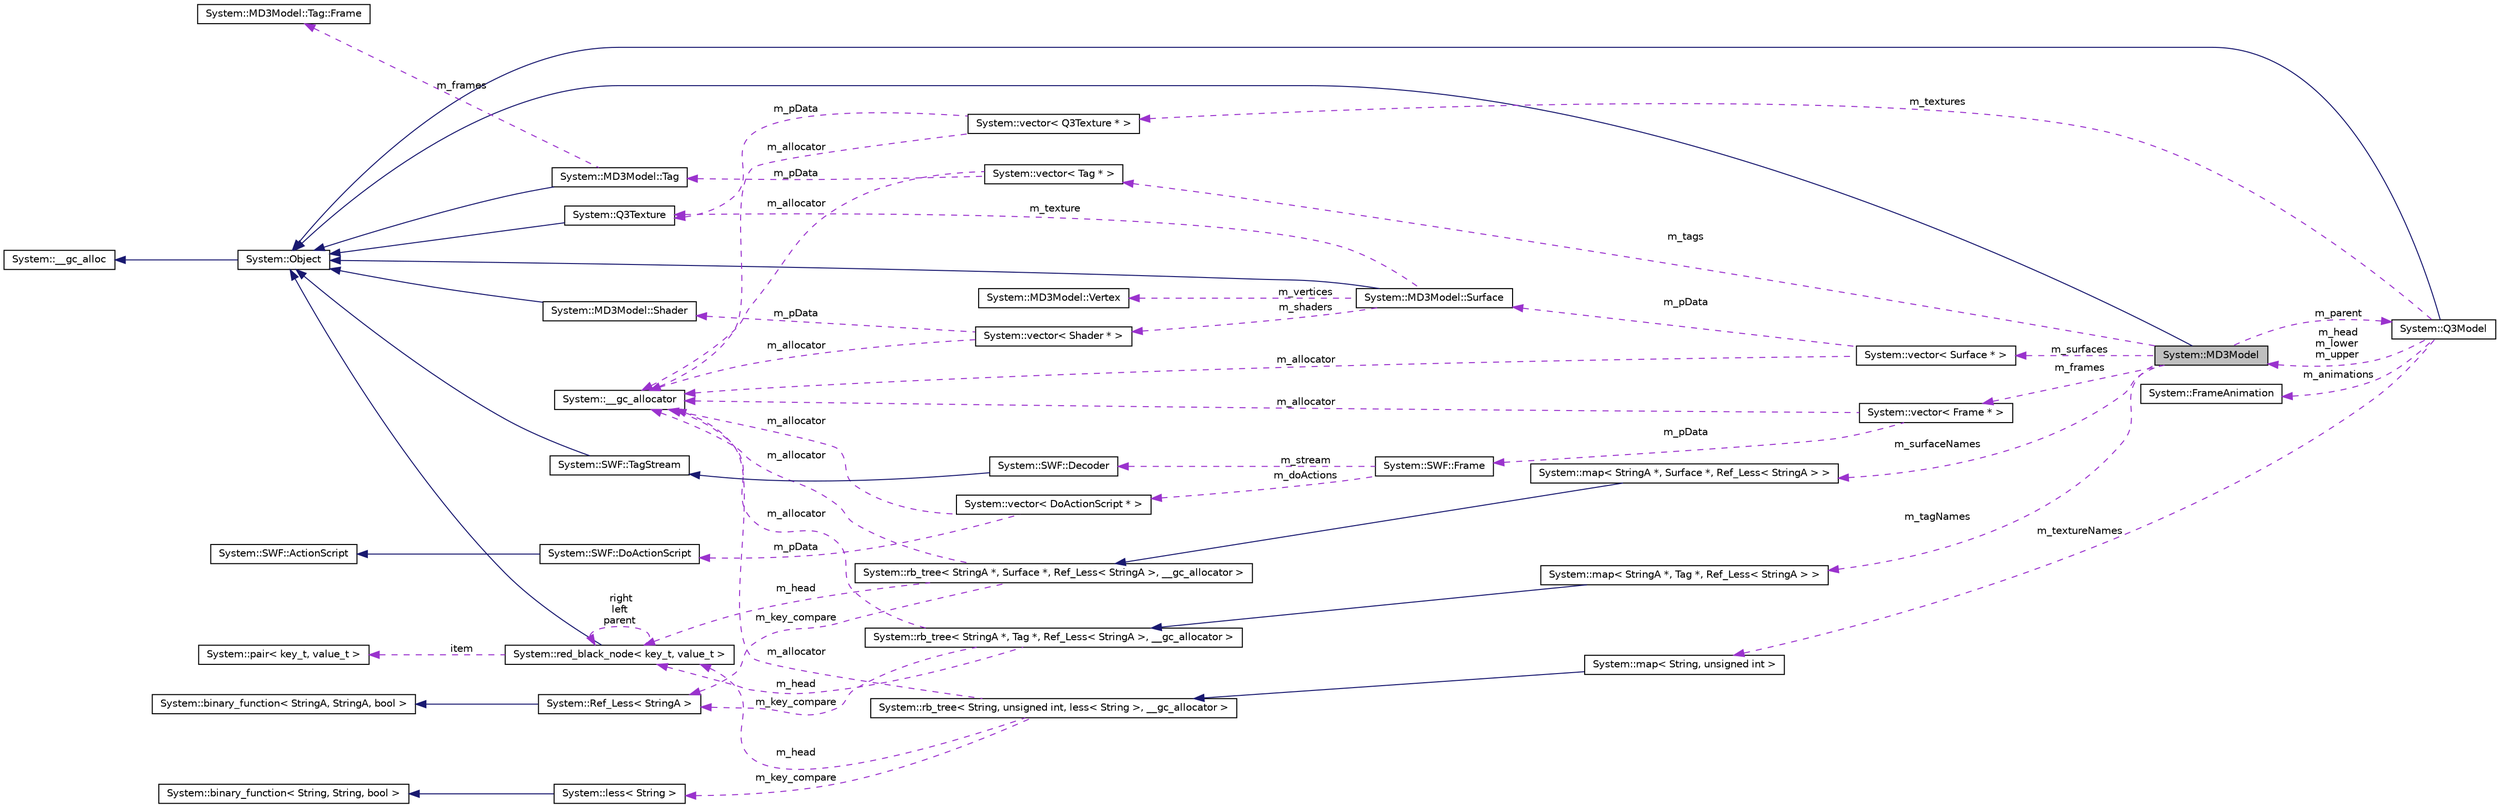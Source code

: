 digraph G
{
  edge [fontname="Helvetica",fontsize="10",labelfontname="Helvetica",labelfontsize="10"];
  node [fontname="Helvetica",fontsize="10",shape=record];
  rankdir="LR";
  Node1 [label="System::MD3Model",height=0.2,width=0.4,color="black", fillcolor="grey75", style="filled" fontcolor="black"];
  Node2 -> Node1 [dir="back",color="midnightblue",fontsize="10",style="solid",fontname="Helvetica"];
  Node2 [label="System::Object",height=0.2,width=0.4,color="black", fillcolor="white", style="filled",URL="$class_system_1_1_object.html"];
  Node3 -> Node2 [dir="back",color="midnightblue",fontsize="10",style="solid",fontname="Helvetica"];
  Node3 [label="System::__gc_alloc",height=0.2,width=0.4,color="black", fillcolor="white", style="filled",URL="$class_system_1_1____gc__alloc.html"];
  Node4 -> Node1 [dir="back",color="darkorchid3",fontsize="10",style="dashed",label=" m_tags" ,fontname="Helvetica"];
  Node4 [label="System::vector\< Tag * \>",height=0.2,width=0.4,color="black", fillcolor="white", style="filled",URL="$class_system_1_1vector.html"];
  Node5 -> Node4 [dir="back",color="darkorchid3",fontsize="10",style="dashed",label=" m_allocator" ,fontname="Helvetica"];
  Node5 [label="System::__gc_allocator",height=0.2,width=0.4,color="black", fillcolor="white", style="filled",URL="$class_system_1_1____gc__allocator.html"];
  Node6 -> Node4 [dir="back",color="darkorchid3",fontsize="10",style="dashed",label=" m_pData" ,fontname="Helvetica"];
  Node6 [label="System::MD3Model::Tag",height=0.2,width=0.4,color="black", fillcolor="white", style="filled",URL="$class_system_1_1_m_d3_model_1_1_tag.html"];
  Node2 -> Node6 [dir="back",color="midnightblue",fontsize="10",style="solid",fontname="Helvetica"];
  Node7 -> Node6 [dir="back",color="darkorchid3",fontsize="10",style="dashed",label=" m_frames" ,fontname="Helvetica"];
  Node7 [label="System::MD3Model::Tag::Frame",height=0.2,width=0.4,color="black", fillcolor="white", style="filled",URL="$struct_system_1_1_m_d3_model_1_1_tag_1_1_frame.html"];
  Node8 -> Node1 [dir="back",color="darkorchid3",fontsize="10",style="dashed",label=" m_frames" ,fontname="Helvetica"];
  Node8 [label="System::vector\< Frame * \>",height=0.2,width=0.4,color="black", fillcolor="white", style="filled",URL="$class_system_1_1vector.html"];
  Node5 -> Node8 [dir="back",color="darkorchid3",fontsize="10",style="dashed",label=" m_allocator" ,fontname="Helvetica"];
  Node9 -> Node8 [dir="back",color="darkorchid3",fontsize="10",style="dashed",label=" m_pData" ,fontname="Helvetica"];
  Node9 [label="System::SWF::Frame",height=0.2,width=0.4,color="black", fillcolor="white", style="filled",URL="$class_system_1_1_s_w_f_1_1_frame.html"];
  Node10 -> Node9 [dir="back",color="darkorchid3",fontsize="10",style="dashed",label=" m_stream" ,fontname="Helvetica"];
  Node10 [label="System::SWF::Decoder",height=0.2,width=0.4,color="black", fillcolor="white", style="filled",URL="$class_system_1_1_s_w_f_1_1_decoder.html"];
  Node11 -> Node10 [dir="back",color="midnightblue",fontsize="10",style="solid",fontname="Helvetica"];
  Node11 [label="System::SWF::TagStream",height=0.2,width=0.4,color="black", fillcolor="white", style="filled",URL="$class_system_1_1_s_w_f_1_1_tag_stream.html"];
  Node2 -> Node11 [dir="back",color="midnightblue",fontsize="10",style="solid",fontname="Helvetica"];
  Node12 -> Node9 [dir="back",color="darkorchid3",fontsize="10",style="dashed",label=" m_doActions" ,fontname="Helvetica"];
  Node12 [label="System::vector\< DoActionScript * \>",height=0.2,width=0.4,color="black", fillcolor="white", style="filled",URL="$class_system_1_1vector.html"];
  Node5 -> Node12 [dir="back",color="darkorchid3",fontsize="10",style="dashed",label=" m_allocator" ,fontname="Helvetica"];
  Node13 -> Node12 [dir="back",color="darkorchid3",fontsize="10",style="dashed",label=" m_pData" ,fontname="Helvetica"];
  Node13 [label="System::SWF::DoActionScript",height=0.2,width=0.4,color="black", fillcolor="white", style="filled",URL="$class_system_1_1_s_w_f_1_1_do_action_script.html"];
  Node14 -> Node13 [dir="back",color="midnightblue",fontsize="10",style="solid",fontname="Helvetica"];
  Node14 [label="System::SWF::ActionScript",height=0.2,width=0.4,color="black", fillcolor="white", style="filled",URL="$class_system_1_1_s_w_f_1_1_action_script.html"];
  Node15 -> Node1 [dir="back",color="darkorchid3",fontsize="10",style="dashed",label=" m_parent" ,fontname="Helvetica"];
  Node15 [label="System::Q3Model",height=0.2,width=0.4,color="black", fillcolor="white", style="filled",URL="$class_system_1_1_q3_model.html"];
  Node2 -> Node15 [dir="back",color="midnightblue",fontsize="10",style="solid",fontname="Helvetica"];
  Node16 -> Node15 [dir="back",color="darkorchid3",fontsize="10",style="dashed",label=" m_textureNames" ,fontname="Helvetica"];
  Node16 [label="System::map\< String, unsigned int \>",height=0.2,width=0.4,color="black", fillcolor="white", style="filled",URL="$class_system_1_1map.html"];
  Node17 -> Node16 [dir="back",color="midnightblue",fontsize="10",style="solid",fontname="Helvetica"];
  Node17 [label="System::rb_tree\< String, unsigned int, less\< String \>, __gc_allocator \>",height=0.2,width=0.4,color="black", fillcolor="white", style="filled",URL="$class_system_1_1rb__tree.html"];
  Node5 -> Node17 [dir="back",color="darkorchid3",fontsize="10",style="dashed",label=" m_allocator" ,fontname="Helvetica"];
  Node18 -> Node17 [dir="back",color="darkorchid3",fontsize="10",style="dashed",label=" m_key_compare" ,fontname="Helvetica"];
  Node18 [label="System::less\< String \>",height=0.2,width=0.4,color="black", fillcolor="white", style="filled",URL="$class_system_1_1less_3_01_string_01_4.html"];
  Node19 -> Node18 [dir="back",color="midnightblue",fontsize="10",style="solid",fontname="Helvetica"];
  Node19 [label="System::binary_function\< String, String, bool \>",height=0.2,width=0.4,color="black", fillcolor="white", style="filled",URL="$class_system_1_1binary__function.html"];
  Node20 -> Node17 [dir="back",color="darkorchid3",fontsize="10",style="dashed",label=" m_head" ,fontname="Helvetica"];
  Node20 [label="System::red_black_node\< key_t, value_t \>",height=0.2,width=0.4,color="black", fillcolor="white", style="filled",URL="$class_system_1_1red__black__node.html"];
  Node2 -> Node20 [dir="back",color="midnightblue",fontsize="10",style="solid",fontname="Helvetica"];
  Node20 -> Node20 [dir="back",color="darkorchid3",fontsize="10",style="dashed",label=" right\nleft\nparent" ,fontname="Helvetica"];
  Node21 -> Node20 [dir="back",color="darkorchid3",fontsize="10",style="dashed",label=" item" ,fontname="Helvetica"];
  Node21 [label="System::pair\< key_t, value_t \>",height=0.2,width=0.4,color="black", fillcolor="white", style="filled",URL="$class_system_1_1pair.html"];
  Node22 -> Node15 [dir="back",color="darkorchid3",fontsize="10",style="dashed",label=" m_animations" ,fontname="Helvetica"];
  Node22 [label="System::FrameAnimation",height=0.2,width=0.4,color="black", fillcolor="white", style="filled",URL="$class_system_1_1_frame_animation.html"];
  Node1 -> Node15 [dir="back",color="darkorchid3",fontsize="10",style="dashed",label=" m_head\nm_lower\nm_upper" ,fontname="Helvetica"];
  Node23 -> Node15 [dir="back",color="darkorchid3",fontsize="10",style="dashed",label=" m_textures" ,fontname="Helvetica"];
  Node23 [label="System::vector\< Q3Texture * \>",height=0.2,width=0.4,color="black", fillcolor="white", style="filled",URL="$class_system_1_1vector.html"];
  Node5 -> Node23 [dir="back",color="darkorchid3",fontsize="10",style="dashed",label=" m_allocator" ,fontname="Helvetica"];
  Node24 -> Node23 [dir="back",color="darkorchid3",fontsize="10",style="dashed",label=" m_pData" ,fontname="Helvetica"];
  Node24 [label="System::Q3Texture",height=0.2,width=0.4,color="black", fillcolor="white", style="filled",URL="$class_system_1_1_q3_texture.html"];
  Node2 -> Node24 [dir="back",color="midnightblue",fontsize="10",style="solid",fontname="Helvetica"];
  Node25 -> Node1 [dir="back",color="darkorchid3",fontsize="10",style="dashed",label=" m_surfaces" ,fontname="Helvetica"];
  Node25 [label="System::vector\< Surface * \>",height=0.2,width=0.4,color="black", fillcolor="white", style="filled",URL="$class_system_1_1vector.html"];
  Node5 -> Node25 [dir="back",color="darkorchid3",fontsize="10",style="dashed",label=" m_allocator" ,fontname="Helvetica"];
  Node26 -> Node25 [dir="back",color="darkorchid3",fontsize="10",style="dashed",label=" m_pData" ,fontname="Helvetica"];
  Node26 [label="System::MD3Model::Surface",height=0.2,width=0.4,color="black", fillcolor="white", style="filled",URL="$class_system_1_1_m_d3_model_1_1_surface.html"];
  Node2 -> Node26 [dir="back",color="midnightblue",fontsize="10",style="solid",fontname="Helvetica"];
  Node27 -> Node26 [dir="back",color="darkorchid3",fontsize="10",style="dashed",label=" m_shaders" ,fontname="Helvetica"];
  Node27 [label="System::vector\< Shader * \>",height=0.2,width=0.4,color="black", fillcolor="white", style="filled",URL="$class_system_1_1vector.html"];
  Node5 -> Node27 [dir="back",color="darkorchid3",fontsize="10",style="dashed",label=" m_allocator" ,fontname="Helvetica"];
  Node28 -> Node27 [dir="back",color="darkorchid3",fontsize="10",style="dashed",label=" m_pData" ,fontname="Helvetica"];
  Node28 [label="System::MD3Model::Shader",height=0.2,width=0.4,color="black", fillcolor="white", style="filled",URL="$class_system_1_1_m_d3_model_1_1_shader.html"];
  Node2 -> Node28 [dir="back",color="midnightblue",fontsize="10",style="solid",fontname="Helvetica"];
  Node29 -> Node26 [dir="back",color="darkorchid3",fontsize="10",style="dashed",label=" m_vertices" ,fontname="Helvetica"];
  Node29 [label="System::MD3Model::Vertex",height=0.2,width=0.4,color="black", fillcolor="white", style="filled",URL="$struct_system_1_1_m_d3_model_1_1_vertex.html"];
  Node24 -> Node26 [dir="back",color="darkorchid3",fontsize="10",style="dashed",label=" m_texture" ,fontname="Helvetica"];
  Node30 -> Node1 [dir="back",color="darkorchid3",fontsize="10",style="dashed",label=" m_tagNames" ,fontname="Helvetica"];
  Node30 [label="System::map\< StringA *, Tag *, Ref_Less\< StringA \> \>",height=0.2,width=0.4,color="black", fillcolor="white", style="filled",URL="$class_system_1_1map.html"];
  Node31 -> Node30 [dir="back",color="midnightblue",fontsize="10",style="solid",fontname="Helvetica"];
  Node31 [label="System::rb_tree\< StringA *, Tag *, Ref_Less\< StringA \>, __gc_allocator \>",height=0.2,width=0.4,color="black", fillcolor="white", style="filled",URL="$class_system_1_1rb__tree.html"];
  Node5 -> Node31 [dir="back",color="darkorchid3",fontsize="10",style="dashed",label=" m_allocator" ,fontname="Helvetica"];
  Node32 -> Node31 [dir="back",color="darkorchid3",fontsize="10",style="dashed",label=" m_key_compare" ,fontname="Helvetica"];
  Node32 [label="System::Ref_Less\< StringA \>",height=0.2,width=0.4,color="black", fillcolor="white", style="filled",URL="$class_system_1_1_ref___less.html"];
  Node33 -> Node32 [dir="back",color="midnightblue",fontsize="10",style="solid",fontname="Helvetica"];
  Node33 [label="System::binary_function\< StringA, StringA, bool \>",height=0.2,width=0.4,color="black", fillcolor="white", style="filled",URL="$class_system_1_1binary__function.html"];
  Node20 -> Node31 [dir="back",color="darkorchid3",fontsize="10",style="dashed",label=" m_head" ,fontname="Helvetica"];
  Node34 -> Node1 [dir="back",color="darkorchid3",fontsize="10",style="dashed",label=" m_surfaceNames" ,fontname="Helvetica"];
  Node34 [label="System::map\< StringA *, Surface *, Ref_Less\< StringA \> \>",height=0.2,width=0.4,color="black", fillcolor="white", style="filled",URL="$class_system_1_1map.html"];
  Node35 -> Node34 [dir="back",color="midnightblue",fontsize="10",style="solid",fontname="Helvetica"];
  Node35 [label="System::rb_tree\< StringA *, Surface *, Ref_Less\< StringA \>, __gc_allocator \>",height=0.2,width=0.4,color="black", fillcolor="white", style="filled",URL="$class_system_1_1rb__tree.html"];
  Node5 -> Node35 [dir="back",color="darkorchid3",fontsize="10",style="dashed",label=" m_allocator" ,fontname="Helvetica"];
  Node32 -> Node35 [dir="back",color="darkorchid3",fontsize="10",style="dashed",label=" m_key_compare" ,fontname="Helvetica"];
  Node20 -> Node35 [dir="back",color="darkorchid3",fontsize="10",style="dashed",label=" m_head" ,fontname="Helvetica"];
}
